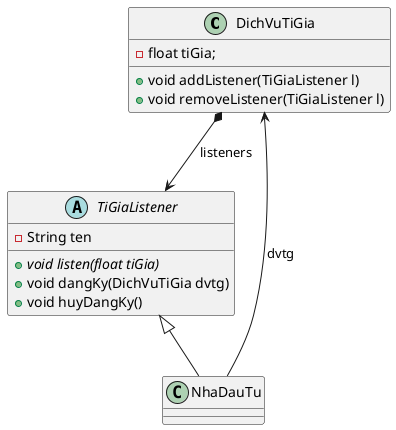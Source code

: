 @startuml
'https://plantuml.com/class-diagram

class DichVuTiGia {
    - float tiGia;
    + void addListener(TiGiaListener l)
    + void removeListener(TiGiaListener l)
}

abstract class TiGiaListener {
    - String ten
    + {abstract} void listen(float tiGia)
    + void dangKy(DichVuTiGia dvtg)
    + void huyDangKy()
}
class NhaDauTu {

}

'class TiGia {
'
'}

TiGiaListener <|-- NhaDauTu
DichVuTiGia *--> TiGiaListener: listeners
NhaDauTu --> DichVuTiGia: dvtg
'DichVuTiGia --> TiGia: tiGia


@enduml